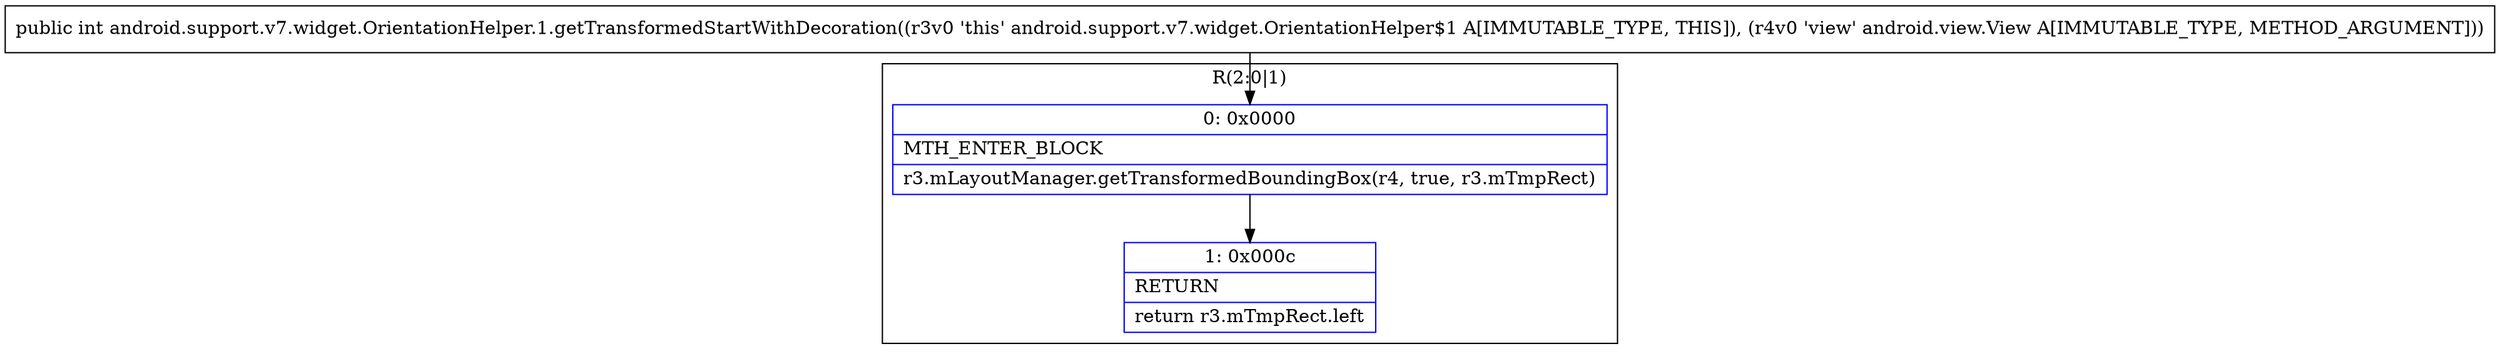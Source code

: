 digraph "CFG forandroid.support.v7.widget.OrientationHelper.1.getTransformedStartWithDecoration(Landroid\/view\/View;)I" {
subgraph cluster_Region_1502246762 {
label = "R(2:0|1)";
node [shape=record,color=blue];
Node_0 [shape=record,label="{0\:\ 0x0000|MTH_ENTER_BLOCK\l|r3.mLayoutManager.getTransformedBoundingBox(r4, true, r3.mTmpRect)\l}"];
Node_1 [shape=record,label="{1\:\ 0x000c|RETURN\l|return r3.mTmpRect.left\l}"];
}
MethodNode[shape=record,label="{public int android.support.v7.widget.OrientationHelper.1.getTransformedStartWithDecoration((r3v0 'this' android.support.v7.widget.OrientationHelper$1 A[IMMUTABLE_TYPE, THIS]), (r4v0 'view' android.view.View A[IMMUTABLE_TYPE, METHOD_ARGUMENT])) }"];
MethodNode -> Node_0;
Node_0 -> Node_1;
}

